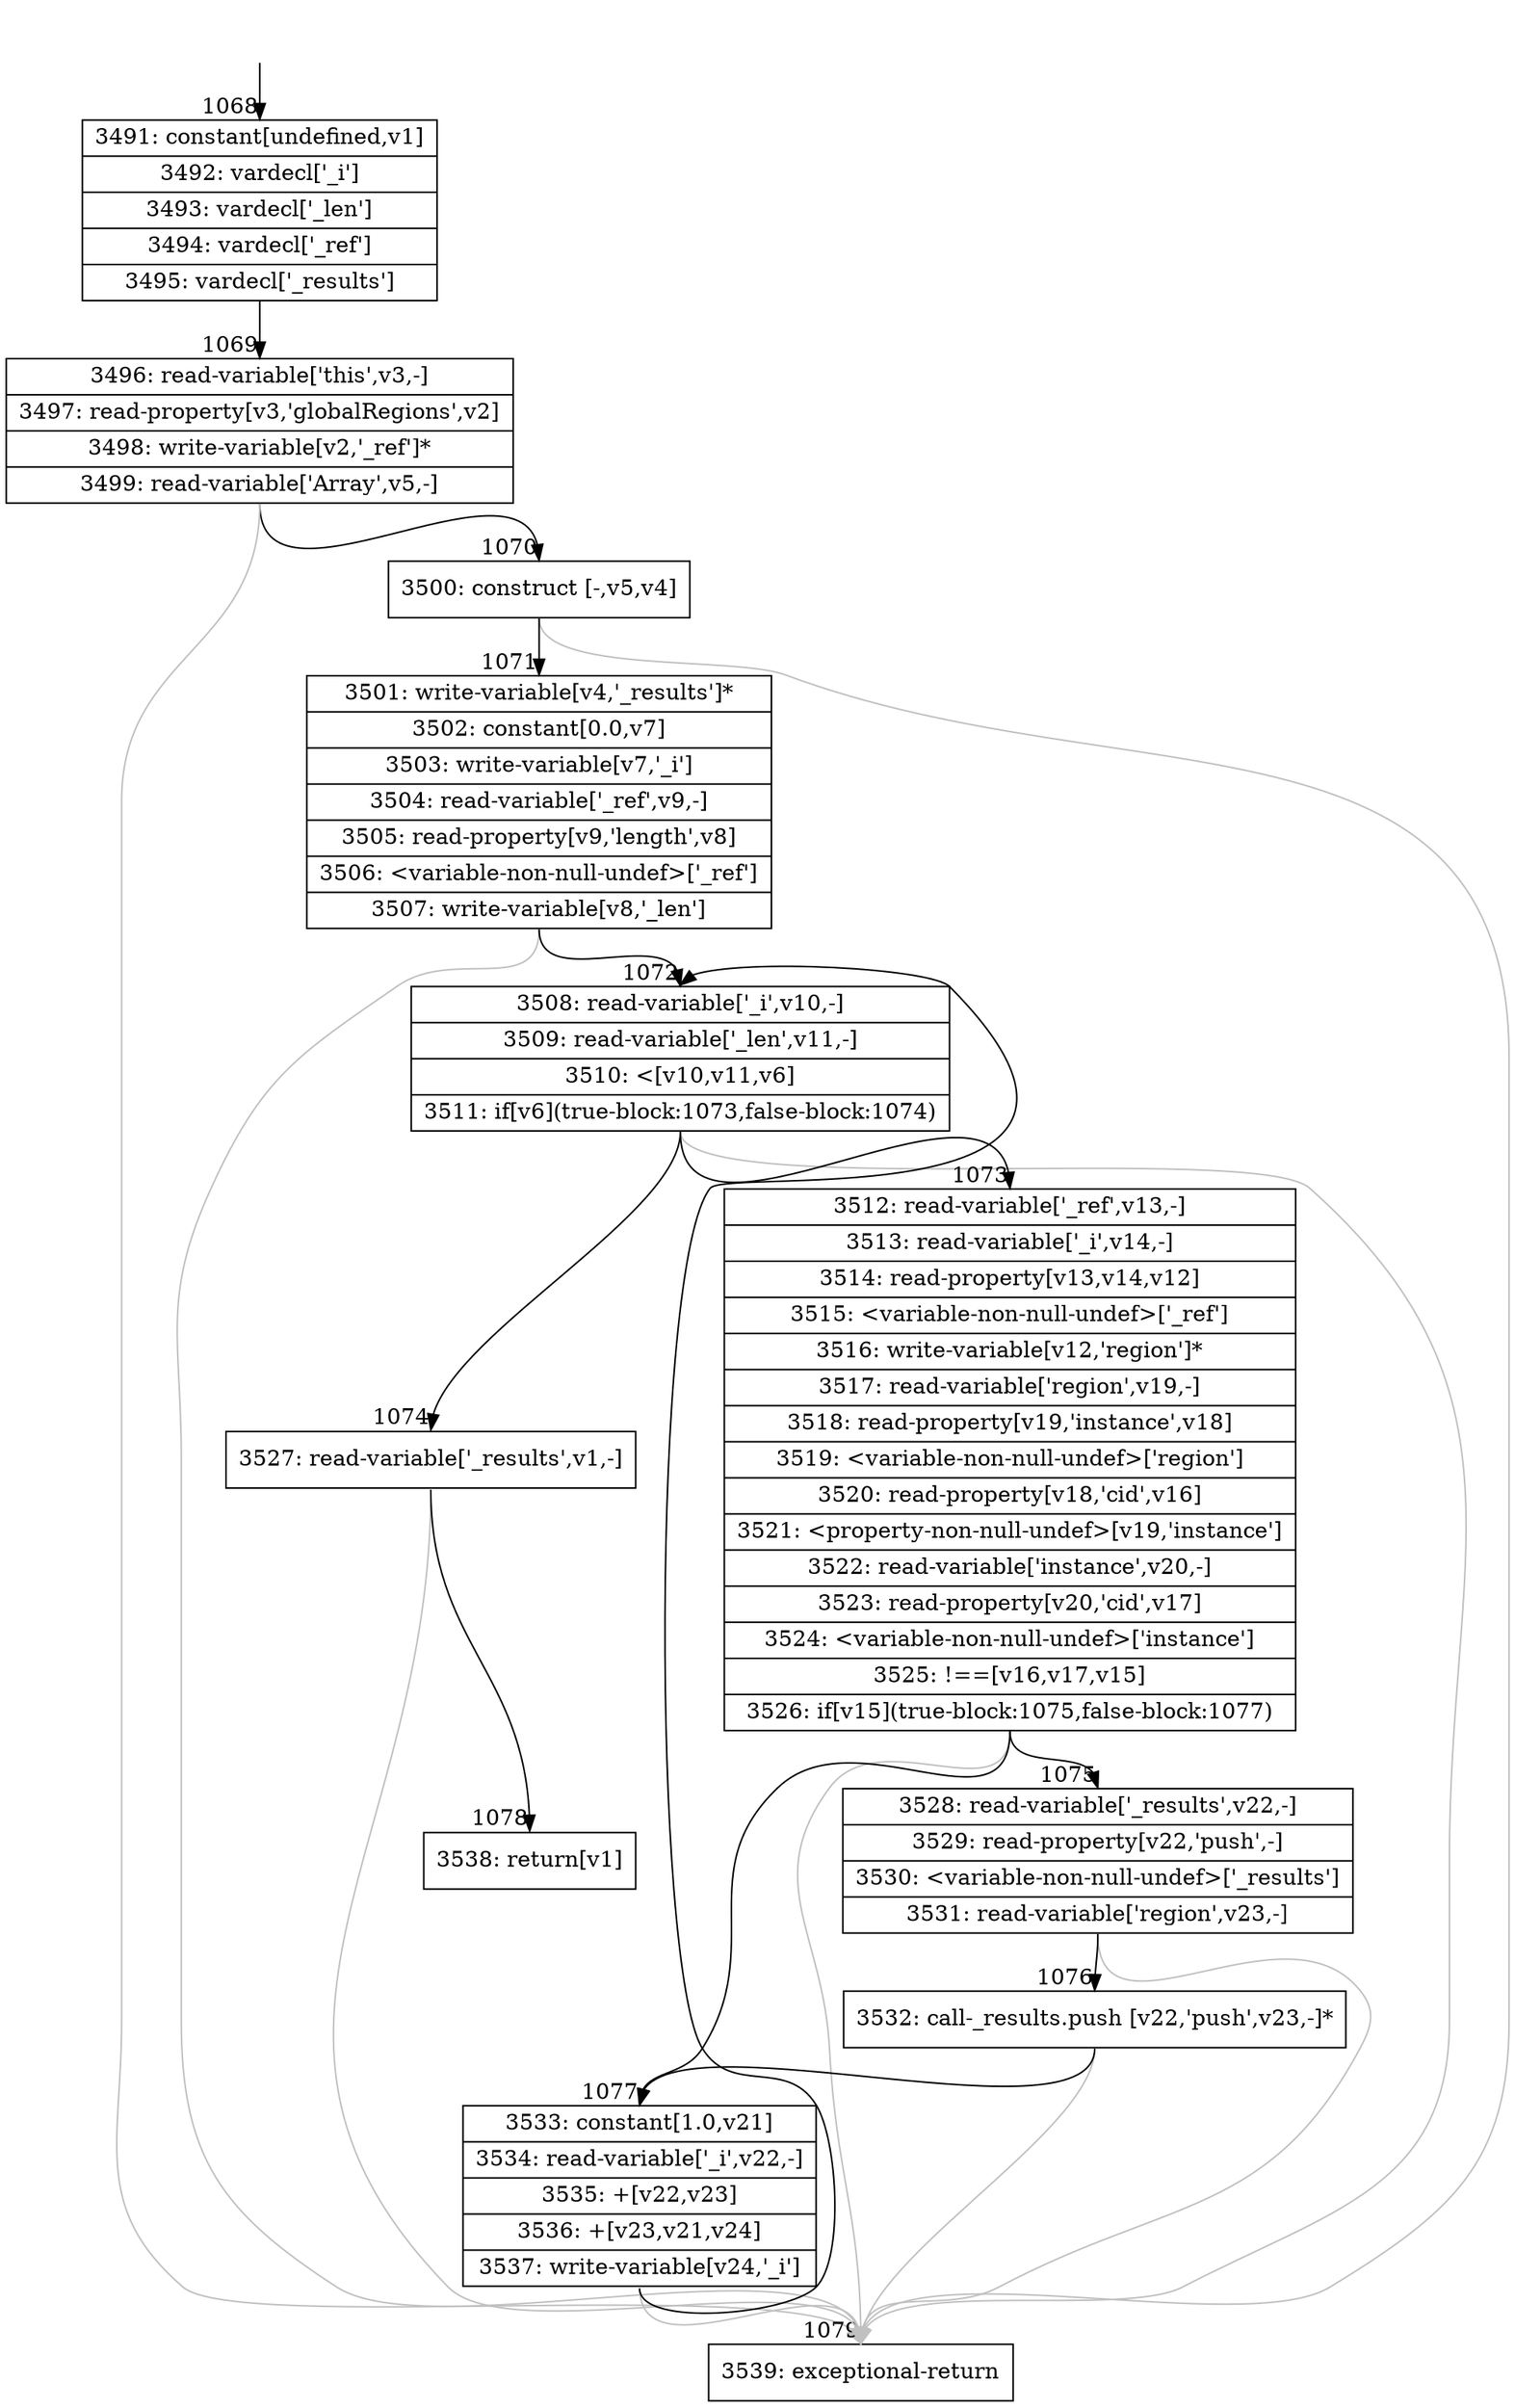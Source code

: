 digraph {
rankdir="TD"
BB_entry96[shape=none,label=""];
BB_entry96 -> BB1068 [tailport=s, headport=n, headlabel="    1068"]
BB1068 [shape=record label="{3491: constant[undefined,v1]|3492: vardecl['_i']|3493: vardecl['_len']|3494: vardecl['_ref']|3495: vardecl['_results']}" ] 
BB1068 -> BB1069 [tailport=s, headport=n, headlabel="      1069"]
BB1069 [shape=record label="{3496: read-variable['this',v3,-]|3497: read-property[v3,'globalRegions',v2]|3498: write-variable[v2,'_ref']*|3499: read-variable['Array',v5,-]}" ] 
BB1069 -> BB1070 [tailport=s, headport=n, headlabel="      1070"]
BB1069 -> BB1079 [tailport=s, headport=n, color=gray, headlabel="      1079"]
BB1070 [shape=record label="{3500: construct [-,v5,v4]}" ] 
BB1070 -> BB1071 [tailport=s, headport=n, headlabel="      1071"]
BB1070 -> BB1079 [tailport=s, headport=n, color=gray]
BB1071 [shape=record label="{3501: write-variable[v4,'_results']*|3502: constant[0.0,v7]|3503: write-variable[v7,'_i']|3504: read-variable['_ref',v9,-]|3505: read-property[v9,'length',v8]|3506: \<variable-non-null-undef\>['_ref']|3507: write-variable[v8,'_len']}" ] 
BB1071 -> BB1072 [tailport=s, headport=n, headlabel="      1072"]
BB1071 -> BB1079 [tailport=s, headport=n, color=gray]
BB1072 [shape=record label="{3508: read-variable['_i',v10,-]|3509: read-variable['_len',v11,-]|3510: \<[v10,v11,v6]|3511: if[v6](true-block:1073,false-block:1074)}" ] 
BB1072 -> BB1073 [tailport=s, headport=n, headlabel="      1073"]
BB1072 -> BB1074 [tailport=s, headport=n, headlabel="      1074"]
BB1072 -> BB1079 [tailport=s, headport=n, color=gray]
BB1073 [shape=record label="{3512: read-variable['_ref',v13,-]|3513: read-variable['_i',v14,-]|3514: read-property[v13,v14,v12]|3515: \<variable-non-null-undef\>['_ref']|3516: write-variable[v12,'region']*|3517: read-variable['region',v19,-]|3518: read-property[v19,'instance',v18]|3519: \<variable-non-null-undef\>['region']|3520: read-property[v18,'cid',v16]|3521: \<property-non-null-undef\>[v19,'instance']|3522: read-variable['instance',v20,-]|3523: read-property[v20,'cid',v17]|3524: \<variable-non-null-undef\>['instance']|3525: !==[v16,v17,v15]|3526: if[v15](true-block:1075,false-block:1077)}" ] 
BB1073 -> BB1075 [tailport=s, headport=n, headlabel="      1075"]
BB1073 -> BB1077 [tailport=s, headport=n, headlabel="      1077"]
BB1073 -> BB1079 [tailport=s, headport=n, color=gray]
BB1074 [shape=record label="{3527: read-variable['_results',v1,-]}" ] 
BB1074 -> BB1078 [tailport=s, headport=n, headlabel="      1078"]
BB1074 -> BB1079 [tailport=s, headport=n, color=gray]
BB1075 [shape=record label="{3528: read-variable['_results',v22,-]|3529: read-property[v22,'push',-]|3530: \<variable-non-null-undef\>['_results']|3531: read-variable['region',v23,-]}" ] 
BB1075 -> BB1076 [tailport=s, headport=n, headlabel="      1076"]
BB1075 -> BB1079 [tailport=s, headport=n, color=gray]
BB1076 [shape=record label="{3532: call-_results.push [v22,'push',v23,-]*}" ] 
BB1076 -> BB1077 [tailport=s, headport=n]
BB1076 -> BB1079 [tailport=s, headport=n, color=gray]
BB1077 [shape=record label="{3533: constant[1.0,v21]|3534: read-variable['_i',v22,-]|3535: +[v22,v23]|3536: +[v23,v21,v24]|3537: write-variable[v24,'_i']}" ] 
BB1077 -> BB1072 [tailport=s, headport=n]
BB1077 -> BB1079 [tailport=s, headport=n, color=gray]
BB1078 [shape=record label="{3538: return[v1]}" ] 
BB1079 [shape=record label="{3539: exceptional-return}" ] 
//#$~ 1012
}
